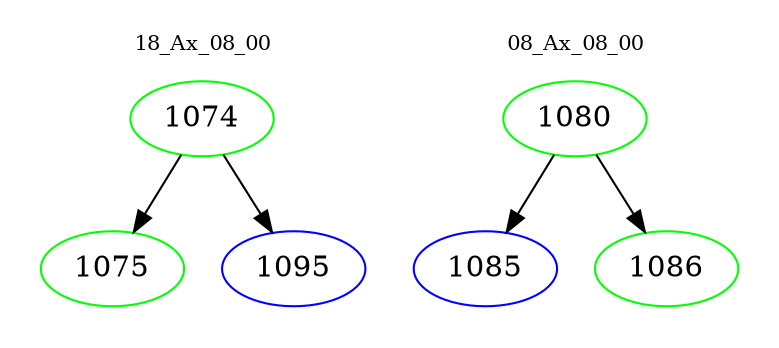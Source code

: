digraph{
subgraph cluster_0 {
color = white
label = "18_Ax_08_00";
fontsize=10;
T0_1074 [label="1074", color="green"]
T0_1074 -> T0_1075 [color="black"]
T0_1075 [label="1075", color="green"]
T0_1074 -> T0_1095 [color="black"]
T0_1095 [label="1095", color="blue"]
}
subgraph cluster_1 {
color = white
label = "08_Ax_08_00";
fontsize=10;
T1_1080 [label="1080", color="green"]
T1_1080 -> T1_1085 [color="black"]
T1_1085 [label="1085", color="blue"]
T1_1080 -> T1_1086 [color="black"]
T1_1086 [label="1086", color="green"]
}
}
